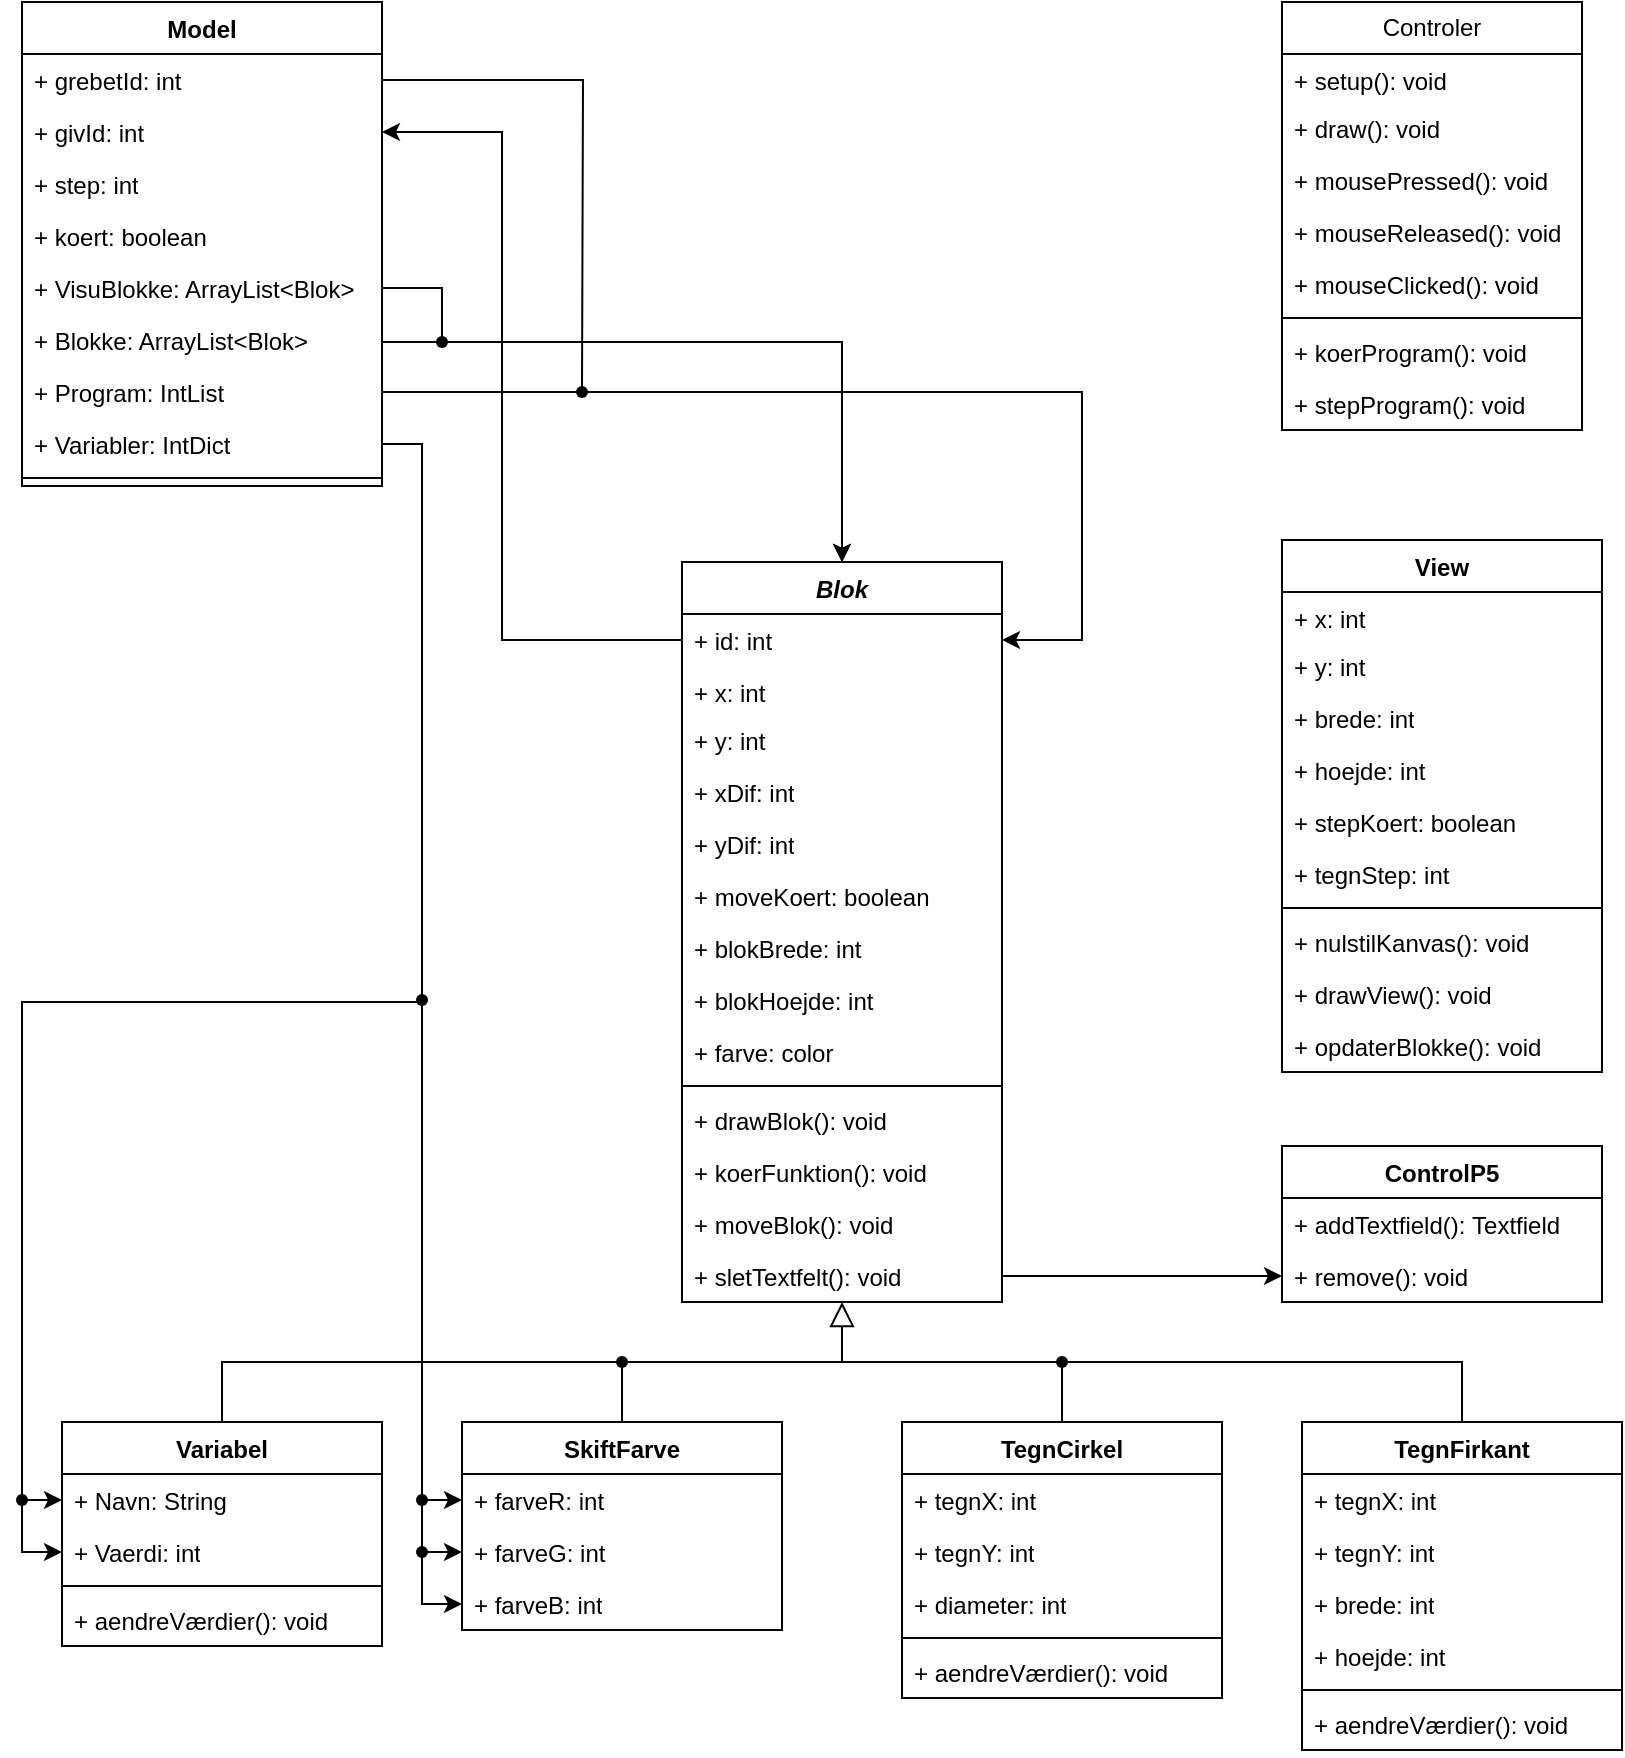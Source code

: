 <mxfile version="21.2.3" type="device">
  <diagram name="Page-1" id="9f46799a-70d6-7492-0946-bef42562c5a5">
    <mxGraphModel dx="1434" dy="764" grid="1" gridSize="10" guides="1" tooltips="1" connect="1" arrows="1" fold="1" page="1" pageScale="1" pageWidth="1169" pageHeight="827" background="none" math="0" shadow="0">
      <root>
        <mxCell id="0" />
        <mxCell id="1" parent="0" />
        <mxCell id="t3NvzQZPtjfAWo-f70tF-1" value="Model" style="swimlane;fontStyle=1;align=center;verticalAlign=top;childLayout=stackLayout;horizontal=1;startSize=26;horizontalStack=0;resizeParent=1;resizeParentMax=0;resizeLast=0;collapsible=1;marginBottom=0;whiteSpace=wrap;html=1;" parent="1" vertex="1">
          <mxGeometry x="150" y="80" width="180" height="242" as="geometry" />
        </mxCell>
        <mxCell id="0pC_KLCwlzHPXZs8cdxg-98" style="edgeStyle=orthogonalEdgeStyle;rounded=0;orthogonalLoop=1;jettySize=auto;html=1;endArrow=none;endFill=0;strokeColor=default;targetPerimeterSpacing=0;" parent="t3NvzQZPtjfAWo-f70tF-1" source="t3NvzQZPtjfAWo-f70tF-2" edge="1">
          <mxGeometry relative="1" as="geometry">
            <mxPoint x="280" y="195" as="targetPoint" />
          </mxGeometry>
        </mxCell>
        <mxCell id="t3NvzQZPtjfAWo-f70tF-2" value="+ grebetId: int" style="text;strokeColor=none;fillColor=none;align=left;verticalAlign=top;spacingLeft=4;spacingRight=4;overflow=hidden;rotatable=0;points=[[0,0.5],[1,0.5]];portConstraint=eastwest;whiteSpace=wrap;html=1;" parent="t3NvzQZPtjfAWo-f70tF-1" vertex="1">
          <mxGeometry y="26" width="180" height="26" as="geometry" />
        </mxCell>
        <mxCell id="0pC_KLCwlzHPXZs8cdxg-9" value="+ givId: int" style="text;strokeColor=none;fillColor=none;align=left;verticalAlign=top;spacingLeft=4;spacingRight=4;overflow=hidden;rotatable=0;points=[[0,0.5],[1,0.5]];portConstraint=eastwest;whiteSpace=wrap;html=1;" parent="t3NvzQZPtjfAWo-f70tF-1" vertex="1">
          <mxGeometry y="52" width="180" height="26" as="geometry" />
        </mxCell>
        <mxCell id="0pC_KLCwlzHPXZs8cdxg-10" value="+ step: int" style="text;strokeColor=none;fillColor=none;align=left;verticalAlign=top;spacingLeft=4;spacingRight=4;overflow=hidden;rotatable=0;points=[[0,0.5],[1,0.5]];portConstraint=eastwest;whiteSpace=wrap;html=1;" parent="t3NvzQZPtjfAWo-f70tF-1" vertex="1">
          <mxGeometry y="78" width="180" height="26" as="geometry" />
        </mxCell>
        <mxCell id="0pC_KLCwlzHPXZs8cdxg-11" value="+ koert: boolean" style="text;strokeColor=none;fillColor=none;align=left;verticalAlign=top;spacingLeft=4;spacingRight=4;overflow=hidden;rotatable=0;points=[[0,0.5],[1,0.5]];portConstraint=eastwest;whiteSpace=wrap;html=1;" parent="t3NvzQZPtjfAWo-f70tF-1" vertex="1">
          <mxGeometry y="104" width="180" height="26" as="geometry" />
        </mxCell>
        <mxCell id="0pC_KLCwlzHPXZs8cdxg-12" value="+ VisuBlokke: ArrayList&amp;lt;Blok&amp;gt;" style="text;strokeColor=none;fillColor=none;align=left;verticalAlign=top;spacingLeft=4;spacingRight=4;overflow=hidden;rotatable=0;points=[[0,0.5],[1,0.5]];portConstraint=eastwest;whiteSpace=wrap;html=1;" parent="t3NvzQZPtjfAWo-f70tF-1" vertex="1">
          <mxGeometry y="130" width="180" height="26" as="geometry" />
        </mxCell>
        <mxCell id="0pC_KLCwlzHPXZs8cdxg-13" value="+ Blokke: ArrayList&amp;lt;Blok&amp;gt;" style="text;strokeColor=none;fillColor=none;align=left;verticalAlign=top;spacingLeft=4;spacingRight=4;overflow=hidden;rotatable=0;points=[[0,0.5],[1,0.5]];portConstraint=eastwest;whiteSpace=wrap;html=1;" parent="t3NvzQZPtjfAWo-f70tF-1" vertex="1">
          <mxGeometry y="156" width="180" height="26" as="geometry" />
        </mxCell>
        <mxCell id="0pC_KLCwlzHPXZs8cdxg-14" value="+ Program: IntList" style="text;strokeColor=none;fillColor=none;align=left;verticalAlign=top;spacingLeft=4;spacingRight=4;overflow=hidden;rotatable=0;points=[[0,0.5],[1,0.5]];portConstraint=eastwest;whiteSpace=wrap;html=1;" parent="t3NvzQZPtjfAWo-f70tF-1" vertex="1">
          <mxGeometry y="182" width="180" height="26" as="geometry" />
        </mxCell>
        <mxCell id="0pC_KLCwlzHPXZs8cdxg-27" value="+ Variabler: IntDict" style="text;strokeColor=none;fillColor=none;align=left;verticalAlign=top;spacingLeft=4;spacingRight=4;overflow=hidden;rotatable=0;points=[[0,0.5],[1,0.5]];portConstraint=eastwest;whiteSpace=wrap;html=1;" parent="t3NvzQZPtjfAWo-f70tF-1" vertex="1">
          <mxGeometry y="208" width="180" height="26" as="geometry" />
        </mxCell>
        <mxCell id="t3NvzQZPtjfAWo-f70tF-3" value="" style="line;strokeWidth=1;fillColor=none;align=left;verticalAlign=middle;spacingTop=-1;spacingLeft=3;spacingRight=3;rotatable=0;labelPosition=right;points=[];portConstraint=eastwest;strokeColor=inherit;" parent="t3NvzQZPtjfAWo-f70tF-1" vertex="1">
          <mxGeometry y="234" width="180" height="8" as="geometry" />
        </mxCell>
        <mxCell id="0pC_KLCwlzHPXZs8cdxg-1" value="Controler" style="swimlane;fontStyle=0;childLayout=stackLayout;horizontal=1;startSize=26;fillColor=none;horizontalStack=0;resizeParent=1;resizeParentMax=0;resizeLast=0;collapsible=1;marginBottom=0;whiteSpace=wrap;html=1;" parent="1" vertex="1">
          <mxGeometry x="780" y="80" width="150" height="214" as="geometry" />
        </mxCell>
        <mxCell id="0pC_KLCwlzHPXZs8cdxg-2" value="+ setup(): void" style="text;strokeColor=none;fillColor=none;align=left;verticalAlign=top;spacingLeft=4;spacingRight=4;overflow=hidden;rotatable=0;points=[[0,0.5],[1,0.5]];portConstraint=eastwest;whiteSpace=wrap;html=1;" parent="0pC_KLCwlzHPXZs8cdxg-1" vertex="1">
          <mxGeometry y="26" width="150" height="24" as="geometry" />
        </mxCell>
        <mxCell id="0pC_KLCwlzHPXZs8cdxg-3" value="+ draw(): void" style="text;strokeColor=none;fillColor=none;align=left;verticalAlign=top;spacingLeft=4;spacingRight=4;overflow=hidden;rotatable=0;points=[[0,0.5],[1,0.5]];portConstraint=eastwest;whiteSpace=wrap;html=1;" parent="0pC_KLCwlzHPXZs8cdxg-1" vertex="1">
          <mxGeometry y="50" width="150" height="26" as="geometry" />
        </mxCell>
        <mxCell id="0pC_KLCwlzHPXZs8cdxg-6" value="+ mousePressed(): void" style="text;strokeColor=none;fillColor=none;align=left;verticalAlign=top;spacingLeft=4;spacingRight=4;overflow=hidden;rotatable=0;points=[[0,0.5],[1,0.5]];portConstraint=eastwest;whiteSpace=wrap;html=1;" parent="0pC_KLCwlzHPXZs8cdxg-1" vertex="1">
          <mxGeometry y="76" width="150" height="26" as="geometry" />
        </mxCell>
        <mxCell id="0pC_KLCwlzHPXZs8cdxg-7" value="+ mouseReleased(): void" style="text;strokeColor=none;fillColor=none;align=left;verticalAlign=top;spacingLeft=4;spacingRight=4;overflow=hidden;rotatable=0;points=[[0,0.5],[1,0.5]];portConstraint=eastwest;whiteSpace=wrap;html=1;" parent="0pC_KLCwlzHPXZs8cdxg-1" vertex="1">
          <mxGeometry y="102" width="150" height="26" as="geometry" />
        </mxCell>
        <mxCell id="0pC_KLCwlzHPXZs8cdxg-8" value="+ mouseClicked(): void" style="text;strokeColor=none;fillColor=none;align=left;verticalAlign=top;spacingLeft=4;spacingRight=4;overflow=hidden;rotatable=0;points=[[0,0.5],[1,0.5]];portConstraint=eastwest;whiteSpace=wrap;html=1;" parent="0pC_KLCwlzHPXZs8cdxg-1" vertex="1">
          <mxGeometry y="128" width="150" height="26" as="geometry" />
        </mxCell>
        <mxCell id="FvDCITJafVos53yp0LAK-23" value="" style="line;strokeWidth=1;fillColor=none;align=left;verticalAlign=middle;spacingTop=-1;spacingLeft=3;spacingRight=3;rotatable=0;labelPosition=right;points=[];portConstraint=eastwest;strokeColor=inherit;" vertex="1" parent="0pC_KLCwlzHPXZs8cdxg-1">
          <mxGeometry y="154" width="150" height="8" as="geometry" />
        </mxCell>
        <mxCell id="t3NvzQZPtjfAWo-f70tF-4" value="+ koerProgram(): void" style="text;strokeColor=none;fillColor=none;align=left;verticalAlign=top;spacingLeft=4;spacingRight=4;overflow=hidden;rotatable=0;points=[[0,0.5],[1,0.5]];portConstraint=eastwest;whiteSpace=wrap;html=1;" parent="0pC_KLCwlzHPXZs8cdxg-1" vertex="1">
          <mxGeometry y="162" width="150" height="26" as="geometry" />
        </mxCell>
        <mxCell id="0pC_KLCwlzHPXZs8cdxg-41" value="+ stepProgram(): void" style="text;strokeColor=none;fillColor=none;align=left;verticalAlign=top;spacingLeft=4;spacingRight=4;overflow=hidden;rotatable=0;points=[[0,0.5],[1,0.5]];portConstraint=eastwest;whiteSpace=wrap;html=1;" parent="0pC_KLCwlzHPXZs8cdxg-1" vertex="1">
          <mxGeometry y="188" width="150" height="26" as="geometry" />
        </mxCell>
        <mxCell id="0pC_KLCwlzHPXZs8cdxg-34" value="View" style="swimlane;fontStyle=1;align=center;verticalAlign=top;childLayout=stackLayout;horizontal=1;startSize=26;horizontalStack=0;resizeParent=1;resizeParentMax=0;resizeLast=0;collapsible=1;marginBottom=0;whiteSpace=wrap;html=1;" parent="1" vertex="1">
          <mxGeometry x="780" y="349" width="160" height="266" as="geometry" />
        </mxCell>
        <mxCell id="0pC_KLCwlzHPXZs8cdxg-29" value="+ x: int" style="text;strokeColor=none;fillColor=none;align=left;verticalAlign=top;spacingLeft=4;spacingRight=4;overflow=hidden;rotatable=0;points=[[0,0.5],[1,0.5]];portConstraint=eastwest;whiteSpace=wrap;html=1;" parent="0pC_KLCwlzHPXZs8cdxg-34" vertex="1">
          <mxGeometry y="26" width="160" height="24" as="geometry" />
        </mxCell>
        <mxCell id="0pC_KLCwlzHPXZs8cdxg-30" value="+ y: int" style="text;strokeColor=none;fillColor=none;align=left;verticalAlign=top;spacingLeft=4;spacingRight=4;overflow=hidden;rotatable=0;points=[[0,0.5],[1,0.5]];portConstraint=eastwest;whiteSpace=wrap;html=1;" parent="0pC_KLCwlzHPXZs8cdxg-34" vertex="1">
          <mxGeometry y="50" width="160" height="26" as="geometry" />
        </mxCell>
        <mxCell id="0pC_KLCwlzHPXZs8cdxg-31" value="+ brede: int" style="text;strokeColor=none;fillColor=none;align=left;verticalAlign=top;spacingLeft=4;spacingRight=4;overflow=hidden;rotatable=0;points=[[0,0.5],[1,0.5]];portConstraint=eastwest;whiteSpace=wrap;html=1;" parent="0pC_KLCwlzHPXZs8cdxg-34" vertex="1">
          <mxGeometry y="76" width="160" height="26" as="geometry" />
        </mxCell>
        <mxCell id="0pC_KLCwlzHPXZs8cdxg-32" value="+ hoejde: int" style="text;strokeColor=none;fillColor=none;align=left;verticalAlign=top;spacingLeft=4;spacingRight=4;overflow=hidden;rotatable=0;points=[[0,0.5],[1,0.5]];portConstraint=eastwest;whiteSpace=wrap;html=1;" parent="0pC_KLCwlzHPXZs8cdxg-34" vertex="1">
          <mxGeometry y="102" width="160" height="26" as="geometry" />
        </mxCell>
        <mxCell id="0pC_KLCwlzHPXZs8cdxg-38" value="+ stepKoert: boolean" style="text;strokeColor=none;fillColor=none;align=left;verticalAlign=top;spacingLeft=4;spacingRight=4;overflow=hidden;rotatable=0;points=[[0,0.5],[1,0.5]];portConstraint=eastwest;whiteSpace=wrap;html=1;" parent="0pC_KLCwlzHPXZs8cdxg-34" vertex="1">
          <mxGeometry y="128" width="160" height="26" as="geometry" />
        </mxCell>
        <mxCell id="0pC_KLCwlzHPXZs8cdxg-39" value="+ tegnStep: int" style="text;strokeColor=none;fillColor=none;align=left;verticalAlign=top;spacingLeft=4;spacingRight=4;overflow=hidden;rotatable=0;points=[[0,0.5],[1,0.5]];portConstraint=eastwest;whiteSpace=wrap;html=1;" parent="0pC_KLCwlzHPXZs8cdxg-34" vertex="1">
          <mxGeometry y="154" width="160" height="26" as="geometry" />
        </mxCell>
        <mxCell id="0pC_KLCwlzHPXZs8cdxg-36" value="" style="line;strokeWidth=1;fillColor=none;align=left;verticalAlign=middle;spacingTop=-1;spacingLeft=3;spacingRight=3;rotatable=0;labelPosition=right;points=[];portConstraint=eastwest;strokeColor=inherit;" parent="0pC_KLCwlzHPXZs8cdxg-34" vertex="1">
          <mxGeometry y="180" width="160" height="8" as="geometry" />
        </mxCell>
        <mxCell id="FvDCITJafVos53yp0LAK-24" value="+&amp;nbsp;nulstilKanvas(): void" style="text;strokeColor=none;fillColor=none;align=left;verticalAlign=top;spacingLeft=4;spacingRight=4;overflow=hidden;rotatable=0;points=[[0,0.5],[1,0.5]];portConstraint=eastwest;whiteSpace=wrap;html=1;" vertex="1" parent="0pC_KLCwlzHPXZs8cdxg-34">
          <mxGeometry y="188" width="160" height="26" as="geometry" />
        </mxCell>
        <mxCell id="0pC_KLCwlzHPXZs8cdxg-37" value="+ drawView(): void" style="text;strokeColor=none;fillColor=none;align=left;verticalAlign=top;spacingLeft=4;spacingRight=4;overflow=hidden;rotatable=0;points=[[0,0.5],[1,0.5]];portConstraint=eastwest;whiteSpace=wrap;html=1;" parent="0pC_KLCwlzHPXZs8cdxg-34" vertex="1">
          <mxGeometry y="214" width="160" height="26" as="geometry" />
        </mxCell>
        <mxCell id="0pC_KLCwlzHPXZs8cdxg-40" value="+ opdaterBlokke(): void" style="text;strokeColor=none;fillColor=none;align=left;verticalAlign=top;spacingLeft=4;spacingRight=4;overflow=hidden;rotatable=0;points=[[0,0.5],[1,0.5]];portConstraint=eastwest;whiteSpace=wrap;html=1;" parent="0pC_KLCwlzHPXZs8cdxg-34" vertex="1">
          <mxGeometry y="240" width="160" height="26" as="geometry" />
        </mxCell>
        <mxCell id="0pC_KLCwlzHPXZs8cdxg-42" value="&lt;i&gt;Blok&lt;/i&gt;" style="swimlane;fontStyle=1;align=center;verticalAlign=top;childLayout=stackLayout;horizontal=1;startSize=26;horizontalStack=0;resizeParent=1;resizeParentMax=0;resizeLast=0;collapsible=1;marginBottom=0;whiteSpace=wrap;html=1;" parent="1" vertex="1">
          <mxGeometry x="480" y="360" width="160" height="370" as="geometry" />
        </mxCell>
        <mxCell id="0pC_KLCwlzHPXZs8cdxg-50" value="+ id: int" style="text;strokeColor=none;fillColor=none;align=left;verticalAlign=top;spacingLeft=4;spacingRight=4;overflow=hidden;rotatable=0;points=[[0,0.5],[1,0.5]];portConstraint=eastwest;whiteSpace=wrap;html=1;" parent="0pC_KLCwlzHPXZs8cdxg-42" vertex="1">
          <mxGeometry y="26" width="160" height="26" as="geometry" />
        </mxCell>
        <mxCell id="0pC_KLCwlzHPXZs8cdxg-46" value="+ x: int" style="text;strokeColor=none;fillColor=none;align=left;verticalAlign=top;spacingLeft=4;spacingRight=4;overflow=hidden;rotatable=0;points=[[0,0.5],[1,0.5]];portConstraint=eastwest;whiteSpace=wrap;html=1;" parent="0pC_KLCwlzHPXZs8cdxg-42" vertex="1">
          <mxGeometry y="52" width="160" height="24" as="geometry" />
        </mxCell>
        <mxCell id="0pC_KLCwlzHPXZs8cdxg-47" value="+ y: int" style="text;strokeColor=none;fillColor=none;align=left;verticalAlign=top;spacingLeft=4;spacingRight=4;overflow=hidden;rotatable=0;points=[[0,0.5],[1,0.5]];portConstraint=eastwest;whiteSpace=wrap;html=1;" parent="0pC_KLCwlzHPXZs8cdxg-42" vertex="1">
          <mxGeometry y="76" width="160" height="26" as="geometry" />
        </mxCell>
        <mxCell id="0pC_KLCwlzHPXZs8cdxg-52" value="+ xDif: int" style="text;strokeColor=none;fillColor=none;align=left;verticalAlign=top;spacingLeft=4;spacingRight=4;overflow=hidden;rotatable=0;points=[[0,0.5],[1,0.5]];portConstraint=eastwest;whiteSpace=wrap;html=1;" parent="0pC_KLCwlzHPXZs8cdxg-42" vertex="1">
          <mxGeometry y="102" width="160" height="26" as="geometry" />
        </mxCell>
        <mxCell id="0pC_KLCwlzHPXZs8cdxg-53" value="+ yDif: int" style="text;strokeColor=none;fillColor=none;align=left;verticalAlign=top;spacingLeft=4;spacingRight=4;overflow=hidden;rotatable=0;points=[[0,0.5],[1,0.5]];portConstraint=eastwest;whiteSpace=wrap;html=1;" parent="0pC_KLCwlzHPXZs8cdxg-42" vertex="1">
          <mxGeometry y="128" width="160" height="26" as="geometry" />
        </mxCell>
        <mxCell id="0pC_KLCwlzHPXZs8cdxg-54" value="+ moveKoert: boolean" style="text;strokeColor=none;fillColor=none;align=left;verticalAlign=top;spacingLeft=4;spacingRight=4;overflow=hidden;rotatable=0;points=[[0,0.5],[1,0.5]];portConstraint=eastwest;whiteSpace=wrap;html=1;" parent="0pC_KLCwlzHPXZs8cdxg-42" vertex="1">
          <mxGeometry y="154" width="160" height="26" as="geometry" />
        </mxCell>
        <mxCell id="0pC_KLCwlzHPXZs8cdxg-48" value="+ blokBrede: int" style="text;strokeColor=none;fillColor=none;align=left;verticalAlign=top;spacingLeft=4;spacingRight=4;overflow=hidden;rotatable=0;points=[[0,0.5],[1,0.5]];portConstraint=eastwest;whiteSpace=wrap;html=1;" parent="0pC_KLCwlzHPXZs8cdxg-42" vertex="1">
          <mxGeometry y="180" width="160" height="26" as="geometry" />
        </mxCell>
        <mxCell id="0pC_KLCwlzHPXZs8cdxg-49" value="+ blokHoejde: int" style="text;strokeColor=none;fillColor=none;align=left;verticalAlign=top;spacingLeft=4;spacingRight=4;overflow=hidden;rotatable=0;points=[[0,0.5],[1,0.5]];portConstraint=eastwest;whiteSpace=wrap;html=1;" parent="0pC_KLCwlzHPXZs8cdxg-42" vertex="1">
          <mxGeometry y="206" width="160" height="26" as="geometry" />
        </mxCell>
        <mxCell id="0pC_KLCwlzHPXZs8cdxg-51" value="+ farve: color" style="text;strokeColor=none;fillColor=none;align=left;verticalAlign=top;spacingLeft=4;spacingRight=4;overflow=hidden;rotatable=0;points=[[0,0.5],[1,0.5]];portConstraint=eastwest;whiteSpace=wrap;html=1;" parent="0pC_KLCwlzHPXZs8cdxg-42" vertex="1">
          <mxGeometry y="232" width="160" height="26" as="geometry" />
        </mxCell>
        <mxCell id="0pC_KLCwlzHPXZs8cdxg-44" value="" style="line;strokeWidth=1;fillColor=none;align=left;verticalAlign=middle;spacingTop=-1;spacingLeft=3;spacingRight=3;rotatable=0;labelPosition=right;points=[];portConstraint=eastwest;strokeColor=inherit;" parent="0pC_KLCwlzHPXZs8cdxg-42" vertex="1">
          <mxGeometry y="258" width="160" height="8" as="geometry" />
        </mxCell>
        <mxCell id="0pC_KLCwlzHPXZs8cdxg-45" value="+ drawBlok(): void" style="text;strokeColor=none;fillColor=none;align=left;verticalAlign=top;spacingLeft=4;spacingRight=4;overflow=hidden;rotatable=0;points=[[0,0.5],[1,0.5]];portConstraint=eastwest;whiteSpace=wrap;html=1;" parent="0pC_KLCwlzHPXZs8cdxg-42" vertex="1">
          <mxGeometry y="266" width="160" height="26" as="geometry" />
        </mxCell>
        <mxCell id="0pC_KLCwlzHPXZs8cdxg-55" value="+ koerFunktion(): void" style="text;strokeColor=none;fillColor=none;align=left;verticalAlign=top;spacingLeft=4;spacingRight=4;overflow=hidden;rotatable=0;points=[[0,0.5],[1,0.5]];portConstraint=eastwest;whiteSpace=wrap;html=1;" parent="0pC_KLCwlzHPXZs8cdxg-42" vertex="1">
          <mxGeometry y="292" width="160" height="26" as="geometry" />
        </mxCell>
        <mxCell id="0pC_KLCwlzHPXZs8cdxg-56" value="+ moveBlok(): void" style="text;strokeColor=none;fillColor=none;align=left;verticalAlign=top;spacingLeft=4;spacingRight=4;overflow=hidden;rotatable=0;points=[[0,0.5],[1,0.5]];portConstraint=eastwest;whiteSpace=wrap;html=1;" parent="0pC_KLCwlzHPXZs8cdxg-42" vertex="1">
          <mxGeometry y="318" width="160" height="26" as="geometry" />
        </mxCell>
        <mxCell id="0pC_KLCwlzHPXZs8cdxg-57" value="+&amp;nbsp;sletTextfelt(): void" style="text;strokeColor=none;fillColor=none;align=left;verticalAlign=top;spacingLeft=4;spacingRight=4;overflow=hidden;rotatable=0;points=[[0,0.5],[1,0.5]];portConstraint=eastwest;whiteSpace=wrap;html=1;" parent="0pC_KLCwlzHPXZs8cdxg-42" vertex="1">
          <mxGeometry y="344" width="160" height="26" as="geometry" />
        </mxCell>
        <mxCell id="0pC_KLCwlzHPXZs8cdxg-85" style="edgeStyle=orthogonalEdgeStyle;rounded=0;orthogonalLoop=1;jettySize=auto;html=1;endArrow=block;endFill=0;jumpSize=6;strokeWidth=1;endSize=10;targetPerimeterSpacing=0;" parent="1" source="0pC_KLCwlzHPXZs8cdxg-58" target="0pC_KLCwlzHPXZs8cdxg-42" edge="1">
          <mxGeometry relative="1" as="geometry">
            <mxPoint x="650" y="710" as="targetPoint" />
            <Array as="points">
              <mxPoint x="870" y="760" />
              <mxPoint x="560" y="760" />
            </Array>
          </mxGeometry>
        </mxCell>
        <mxCell id="0pC_KLCwlzHPXZs8cdxg-58" value="TegnFirkant" style="swimlane;fontStyle=1;align=center;verticalAlign=top;childLayout=stackLayout;horizontal=1;startSize=26;horizontalStack=0;resizeParent=1;resizeParentMax=0;resizeLast=0;collapsible=1;marginBottom=0;whiteSpace=wrap;html=1;" parent="1" vertex="1">
          <mxGeometry x="790" y="790" width="160" height="164" as="geometry" />
        </mxCell>
        <mxCell id="0pC_KLCwlzHPXZs8cdxg-59" value="+ tegnX: int" style="text;strokeColor=none;fillColor=none;align=left;verticalAlign=top;spacingLeft=4;spacingRight=4;overflow=hidden;rotatable=0;points=[[0,0.5],[1,0.5]];portConstraint=eastwest;whiteSpace=wrap;html=1;" parent="0pC_KLCwlzHPXZs8cdxg-58" vertex="1">
          <mxGeometry y="26" width="160" height="26" as="geometry" />
        </mxCell>
        <mxCell id="0pC_KLCwlzHPXZs8cdxg-62" value="+ tegnY: int" style="text;strokeColor=none;fillColor=none;align=left;verticalAlign=top;spacingLeft=4;spacingRight=4;overflow=hidden;rotatable=0;points=[[0,0.5],[1,0.5]];portConstraint=eastwest;whiteSpace=wrap;html=1;" parent="0pC_KLCwlzHPXZs8cdxg-58" vertex="1">
          <mxGeometry y="52" width="160" height="26" as="geometry" />
        </mxCell>
        <mxCell id="0pC_KLCwlzHPXZs8cdxg-63" value="+ brede: int" style="text;strokeColor=none;fillColor=none;align=left;verticalAlign=top;spacingLeft=4;spacingRight=4;overflow=hidden;rotatable=0;points=[[0,0.5],[1,0.5]];portConstraint=eastwest;whiteSpace=wrap;html=1;" parent="0pC_KLCwlzHPXZs8cdxg-58" vertex="1">
          <mxGeometry y="78" width="160" height="26" as="geometry" />
        </mxCell>
        <mxCell id="0pC_KLCwlzHPXZs8cdxg-64" value="+ hoejde: int" style="text;strokeColor=none;fillColor=none;align=left;verticalAlign=top;spacingLeft=4;spacingRight=4;overflow=hidden;rotatable=0;points=[[0,0.5],[1,0.5]];portConstraint=eastwest;whiteSpace=wrap;html=1;" parent="0pC_KLCwlzHPXZs8cdxg-58" vertex="1">
          <mxGeometry y="104" width="160" height="26" as="geometry" />
        </mxCell>
        <mxCell id="0pC_KLCwlzHPXZs8cdxg-60" value="" style="line;strokeWidth=1;fillColor=none;align=left;verticalAlign=middle;spacingTop=-1;spacingLeft=3;spacingRight=3;rotatable=0;labelPosition=right;points=[];portConstraint=eastwest;strokeColor=inherit;" parent="0pC_KLCwlzHPXZs8cdxg-58" vertex="1">
          <mxGeometry y="130" width="160" height="8" as="geometry" />
        </mxCell>
        <mxCell id="0pC_KLCwlzHPXZs8cdxg-61" value="+ aendreVærdier(): void" style="text;strokeColor=none;fillColor=none;align=left;verticalAlign=top;spacingLeft=4;spacingRight=4;overflow=hidden;rotatable=0;points=[[0,0.5],[1,0.5]];portConstraint=eastwest;whiteSpace=wrap;html=1;" parent="0pC_KLCwlzHPXZs8cdxg-58" vertex="1">
          <mxGeometry y="138" width="160" height="26" as="geometry" />
        </mxCell>
        <mxCell id="0pC_KLCwlzHPXZs8cdxg-101" style="edgeStyle=orthogonalEdgeStyle;rounded=0;orthogonalLoop=1;jettySize=auto;html=1;endArrow=none;endFill=0;" parent="1" source="0pC_KLCwlzHPXZs8cdxg-65" edge="1">
          <mxGeometry relative="1" as="geometry">
            <mxPoint x="670" y="760" as="targetPoint" />
          </mxGeometry>
        </mxCell>
        <mxCell id="0pC_KLCwlzHPXZs8cdxg-65" value="TegnCirkel" style="swimlane;fontStyle=1;align=center;verticalAlign=top;childLayout=stackLayout;horizontal=1;startSize=26;horizontalStack=0;resizeParent=1;resizeParentMax=0;resizeLast=0;collapsible=1;marginBottom=0;whiteSpace=wrap;html=1;" parent="1" vertex="1">
          <mxGeometry x="590" y="790" width="160" height="138" as="geometry" />
        </mxCell>
        <mxCell id="0pC_KLCwlzHPXZs8cdxg-66" value="+ tegnX: int" style="text;strokeColor=none;fillColor=none;align=left;verticalAlign=top;spacingLeft=4;spacingRight=4;overflow=hidden;rotatable=0;points=[[0,0.5],[1,0.5]];portConstraint=eastwest;whiteSpace=wrap;html=1;" parent="0pC_KLCwlzHPXZs8cdxg-65" vertex="1">
          <mxGeometry y="26" width="160" height="26" as="geometry" />
        </mxCell>
        <mxCell id="0pC_KLCwlzHPXZs8cdxg-67" value="+ tegnY: int" style="text;strokeColor=none;fillColor=none;align=left;verticalAlign=top;spacingLeft=4;spacingRight=4;overflow=hidden;rotatable=0;points=[[0,0.5],[1,0.5]];portConstraint=eastwest;whiteSpace=wrap;html=1;" parent="0pC_KLCwlzHPXZs8cdxg-65" vertex="1">
          <mxGeometry y="52" width="160" height="26" as="geometry" />
        </mxCell>
        <mxCell id="0pC_KLCwlzHPXZs8cdxg-69" value="+ diameter: int" style="text;strokeColor=none;fillColor=none;align=left;verticalAlign=top;spacingLeft=4;spacingRight=4;overflow=hidden;rotatable=0;points=[[0,0.5],[1,0.5]];portConstraint=eastwest;whiteSpace=wrap;html=1;" parent="0pC_KLCwlzHPXZs8cdxg-65" vertex="1">
          <mxGeometry y="78" width="160" height="26" as="geometry" />
        </mxCell>
        <mxCell id="0pC_KLCwlzHPXZs8cdxg-70" value="" style="line;strokeWidth=1;fillColor=none;align=left;verticalAlign=middle;spacingTop=-1;spacingLeft=3;spacingRight=3;rotatable=0;labelPosition=right;points=[];portConstraint=eastwest;strokeColor=inherit;" parent="0pC_KLCwlzHPXZs8cdxg-65" vertex="1">
          <mxGeometry y="104" width="160" height="8" as="geometry" />
        </mxCell>
        <mxCell id="0pC_KLCwlzHPXZs8cdxg-71" value="+ aendreVærdier(): void" style="text;strokeColor=none;fillColor=none;align=left;verticalAlign=top;spacingLeft=4;spacingRight=4;overflow=hidden;rotatable=0;points=[[0,0.5],[1,0.5]];portConstraint=eastwest;whiteSpace=wrap;html=1;" parent="0pC_KLCwlzHPXZs8cdxg-65" vertex="1">
          <mxGeometry y="112" width="160" height="26" as="geometry" />
        </mxCell>
        <mxCell id="0pC_KLCwlzHPXZs8cdxg-100" style="edgeStyle=orthogonalEdgeStyle;rounded=0;orthogonalLoop=1;jettySize=auto;html=1;endArrow=none;endFill=0;" parent="1" source="0pC_KLCwlzHPXZs8cdxg-72" edge="1">
          <mxGeometry relative="1" as="geometry">
            <mxPoint x="450" y="760" as="targetPoint" />
          </mxGeometry>
        </mxCell>
        <mxCell id="0pC_KLCwlzHPXZs8cdxg-72" value="SkiftFarve" style="swimlane;fontStyle=1;align=center;verticalAlign=top;childLayout=stackLayout;horizontal=1;startSize=26;horizontalStack=0;resizeParent=1;resizeParentMax=0;resizeLast=0;collapsible=1;marginBottom=0;whiteSpace=wrap;html=1;" parent="1" vertex="1">
          <mxGeometry x="370" y="790" width="160" height="104" as="geometry" />
        </mxCell>
        <mxCell id="0pC_KLCwlzHPXZs8cdxg-73" value="+ farveR: int" style="text;strokeColor=none;fillColor=none;align=left;verticalAlign=top;spacingLeft=4;spacingRight=4;overflow=hidden;rotatable=0;points=[[0,0.5],[1,0.5]];portConstraint=eastwest;whiteSpace=wrap;html=1;" parent="0pC_KLCwlzHPXZs8cdxg-72" vertex="1">
          <mxGeometry y="26" width="160" height="26" as="geometry" />
        </mxCell>
        <mxCell id="0pC_KLCwlzHPXZs8cdxg-74" value="+ farveG: int" style="text;strokeColor=none;fillColor=none;align=left;verticalAlign=top;spacingLeft=4;spacingRight=4;overflow=hidden;rotatable=0;points=[[0,0.5],[1,0.5]];portConstraint=eastwest;whiteSpace=wrap;html=1;" parent="0pC_KLCwlzHPXZs8cdxg-72" vertex="1">
          <mxGeometry y="52" width="160" height="26" as="geometry" />
        </mxCell>
        <mxCell id="0pC_KLCwlzHPXZs8cdxg-75" value="+ farveB: int" style="text;strokeColor=none;fillColor=none;align=left;verticalAlign=top;spacingLeft=4;spacingRight=4;overflow=hidden;rotatable=0;points=[[0,0.5],[1,0.5]];portConstraint=eastwest;whiteSpace=wrap;html=1;" parent="0pC_KLCwlzHPXZs8cdxg-72" vertex="1">
          <mxGeometry y="78" width="160" height="26" as="geometry" />
        </mxCell>
        <mxCell id="0pC_KLCwlzHPXZs8cdxg-99" style="edgeStyle=orthogonalEdgeStyle;rounded=0;orthogonalLoop=1;jettySize=auto;html=1;endArrow=none;endFill=0;" parent="1" source="0pC_KLCwlzHPXZs8cdxg-78" edge="1">
          <mxGeometry relative="1" as="geometry">
            <mxPoint x="560" y="760" as="targetPoint" />
            <Array as="points">
              <mxPoint x="250" y="760" />
            </Array>
          </mxGeometry>
        </mxCell>
        <mxCell id="0pC_KLCwlzHPXZs8cdxg-78" value="Variabel" style="swimlane;fontStyle=1;align=center;verticalAlign=top;childLayout=stackLayout;horizontal=1;startSize=26;horizontalStack=0;resizeParent=1;resizeParentMax=0;resizeLast=0;collapsible=1;marginBottom=0;whiteSpace=wrap;html=1;" parent="1" vertex="1">
          <mxGeometry x="170" y="790" width="160" height="112" as="geometry" />
        </mxCell>
        <mxCell id="0pC_KLCwlzHPXZs8cdxg-79" value="+ Navn: String" style="text;strokeColor=none;fillColor=none;align=left;verticalAlign=top;spacingLeft=4;spacingRight=4;overflow=hidden;rotatable=0;points=[[0,0.5],[1,0.5]];portConstraint=eastwest;whiteSpace=wrap;html=1;" parent="0pC_KLCwlzHPXZs8cdxg-78" vertex="1">
          <mxGeometry y="26" width="160" height="26" as="geometry" />
        </mxCell>
        <mxCell id="0pC_KLCwlzHPXZs8cdxg-80" value="+ Vaerdi: int" style="text;strokeColor=none;fillColor=none;align=left;verticalAlign=top;spacingLeft=4;spacingRight=4;overflow=hidden;rotatable=0;points=[[0,0.5],[1,0.5]];portConstraint=eastwest;whiteSpace=wrap;html=1;" parent="0pC_KLCwlzHPXZs8cdxg-78" vertex="1">
          <mxGeometry y="52" width="160" height="26" as="geometry" />
        </mxCell>
        <mxCell id="0pC_KLCwlzHPXZs8cdxg-82" value="" style="line;strokeWidth=1;fillColor=none;align=left;verticalAlign=middle;spacingTop=-1;spacingLeft=3;spacingRight=3;rotatable=0;labelPosition=right;points=[];portConstraint=eastwest;strokeColor=inherit;" parent="0pC_KLCwlzHPXZs8cdxg-78" vertex="1">
          <mxGeometry y="78" width="160" height="8" as="geometry" />
        </mxCell>
        <mxCell id="0pC_KLCwlzHPXZs8cdxg-83" value="+ aendreVærdier(): void" style="text;strokeColor=none;fillColor=none;align=left;verticalAlign=top;spacingLeft=4;spacingRight=4;overflow=hidden;rotatable=0;points=[[0,0.5],[1,0.5]];portConstraint=eastwest;whiteSpace=wrap;html=1;" parent="0pC_KLCwlzHPXZs8cdxg-78" vertex="1">
          <mxGeometry y="86" width="160" height="26" as="geometry" />
        </mxCell>
        <mxCell id="0pC_KLCwlzHPXZs8cdxg-94" style="edgeStyle=orthogonalEdgeStyle;rounded=0;orthogonalLoop=1;jettySize=auto;html=1;" parent="1" source="0pC_KLCwlzHPXZs8cdxg-50" target="0pC_KLCwlzHPXZs8cdxg-9" edge="1">
          <mxGeometry relative="1" as="geometry">
            <Array as="points">
              <mxPoint x="390" y="399" />
              <mxPoint x="390" y="145" />
            </Array>
          </mxGeometry>
        </mxCell>
        <mxCell id="0pC_KLCwlzHPXZs8cdxg-95" style="edgeStyle=orthogonalEdgeStyle;rounded=0;orthogonalLoop=1;jettySize=auto;html=1;" parent="1" source="0pC_KLCwlzHPXZs8cdxg-13" target="0pC_KLCwlzHPXZs8cdxg-42" edge="1">
          <mxGeometry relative="1" as="geometry">
            <Array as="points">
              <mxPoint x="560" y="250" />
            </Array>
          </mxGeometry>
        </mxCell>
        <mxCell id="0pC_KLCwlzHPXZs8cdxg-96" style="edgeStyle=orthogonalEdgeStyle;rounded=0;orthogonalLoop=1;jettySize=auto;html=1;" parent="1" source="0pC_KLCwlzHPXZs8cdxg-14" target="0pC_KLCwlzHPXZs8cdxg-50" edge="1">
          <mxGeometry relative="1" as="geometry">
            <Array as="points">
              <mxPoint x="680" y="275" />
              <mxPoint x="680" y="399" />
            </Array>
          </mxGeometry>
        </mxCell>
        <mxCell id="0pC_KLCwlzHPXZs8cdxg-102" style="edgeStyle=orthogonalEdgeStyle;rounded=0;orthogonalLoop=1;jettySize=auto;html=1;entryX=0;entryY=0.5;entryDx=0;entryDy=0;" parent="1" source="0pC_KLCwlzHPXZs8cdxg-27" target="0pC_KLCwlzHPXZs8cdxg-79" edge="1">
          <mxGeometry relative="1" as="geometry">
            <Array as="points">
              <mxPoint x="350" y="301" />
              <mxPoint x="350" y="580" />
              <mxPoint x="150" y="580" />
              <mxPoint x="150" y="829" />
            </Array>
          </mxGeometry>
        </mxCell>
        <mxCell id="0pC_KLCwlzHPXZs8cdxg-103" style="edgeStyle=orthogonalEdgeStyle;rounded=0;orthogonalLoop=1;jettySize=auto;html=1;" parent="1" source="0pC_KLCwlzHPXZs8cdxg-27" target="0pC_KLCwlzHPXZs8cdxg-80" edge="1">
          <mxGeometry relative="1" as="geometry">
            <Array as="points">
              <mxPoint x="350" y="301" />
              <mxPoint x="350" y="580" />
              <mxPoint x="150" y="580" />
              <mxPoint x="150" y="855" />
            </Array>
          </mxGeometry>
        </mxCell>
        <mxCell id="0pC_KLCwlzHPXZs8cdxg-104" style="edgeStyle=orthogonalEdgeStyle;rounded=0;orthogonalLoop=1;jettySize=auto;html=1;" parent="1" source="0pC_KLCwlzHPXZs8cdxg-27" target="0pC_KLCwlzHPXZs8cdxg-73" edge="1">
          <mxGeometry relative="1" as="geometry" />
        </mxCell>
        <mxCell id="0pC_KLCwlzHPXZs8cdxg-105" style="edgeStyle=orthogonalEdgeStyle;rounded=0;orthogonalLoop=1;jettySize=auto;html=1;entryX=0;entryY=0.5;entryDx=0;entryDy=0;" parent="1" source="0pC_KLCwlzHPXZs8cdxg-27" target="0pC_KLCwlzHPXZs8cdxg-74" edge="1">
          <mxGeometry relative="1" as="geometry" />
        </mxCell>
        <mxCell id="0pC_KLCwlzHPXZs8cdxg-106" style="edgeStyle=orthogonalEdgeStyle;rounded=0;orthogonalLoop=1;jettySize=auto;html=1;" parent="1" source="FvDCITJafVos53yp0LAK-7" target="0pC_KLCwlzHPXZs8cdxg-75" edge="1">
          <mxGeometry relative="1" as="geometry" />
        </mxCell>
        <mxCell id="0pC_KLCwlzHPXZs8cdxg-107" style="edgeStyle=orthogonalEdgeStyle;rounded=0;orthogonalLoop=1;jettySize=auto;html=1;" parent="1" source="0pC_KLCwlzHPXZs8cdxg-12" target="0pC_KLCwlzHPXZs8cdxg-42" edge="1">
          <mxGeometry relative="1" as="geometry">
            <Array as="points">
              <mxPoint x="360" y="223" />
              <mxPoint x="360" y="250" />
              <mxPoint x="560" y="250" />
            </Array>
          </mxGeometry>
        </mxCell>
        <mxCell id="FvDCITJafVos53yp0LAK-1" value="" style="shape=waypoint;sketch=0;fillStyle=solid;size=6;pointerEvents=1;points=[];fillColor=none;resizable=0;rotatable=0;perimeter=centerPerimeter;snapToPoint=1;" vertex="1" parent="1">
          <mxGeometry x="420" y="265" width="20" height="20" as="geometry" />
        </mxCell>
        <mxCell id="FvDCITJafVos53yp0LAK-6" value="" style="shape=waypoint;sketch=0;fillStyle=solid;size=6;pointerEvents=1;points=[];fillColor=none;resizable=0;rotatable=0;perimeter=centerPerimeter;snapToPoint=1;" vertex="1" parent="1">
          <mxGeometry x="350" y="240" width="20" height="20" as="geometry" />
        </mxCell>
        <mxCell id="FvDCITJafVos53yp0LAK-8" value="" style="edgeStyle=orthogonalEdgeStyle;rounded=0;orthogonalLoop=1;jettySize=auto;html=1;endArrow=none;endFill=0;" edge="1" parent="1" source="0pC_KLCwlzHPXZs8cdxg-27" target="FvDCITJafVos53yp0LAK-7">
          <mxGeometry relative="1" as="geometry">
            <mxPoint x="330" y="301" as="sourcePoint" />
            <mxPoint x="370" y="881" as="targetPoint" />
          </mxGeometry>
        </mxCell>
        <mxCell id="FvDCITJafVos53yp0LAK-7" value="" style="shape=waypoint;sketch=0;fillStyle=solid;size=6;pointerEvents=1;points=[];fillColor=none;resizable=0;rotatable=0;perimeter=centerPerimeter;snapToPoint=1;" vertex="1" parent="1">
          <mxGeometry x="340" y="569" width="20" height="20" as="geometry" />
        </mxCell>
        <mxCell id="FvDCITJafVos53yp0LAK-9" value="" style="shape=waypoint;sketch=0;fillStyle=solid;size=6;pointerEvents=1;points=[];fillColor=none;resizable=0;rotatable=0;perimeter=centerPerimeter;snapToPoint=1;" vertex="1" parent="1">
          <mxGeometry x="140" y="819" width="20" height="20" as="geometry" />
        </mxCell>
        <mxCell id="FvDCITJafVos53yp0LAK-10" value="" style="shape=waypoint;sketch=0;fillStyle=solid;size=6;pointerEvents=1;points=[];fillColor=none;resizable=0;rotatable=0;perimeter=centerPerimeter;snapToPoint=1;" vertex="1" parent="1">
          <mxGeometry x="340" y="819" width="20" height="20" as="geometry" />
        </mxCell>
        <mxCell id="FvDCITJafVos53yp0LAK-11" value="" style="shape=waypoint;sketch=0;fillStyle=solid;size=6;pointerEvents=1;points=[];fillColor=none;resizable=0;rotatable=0;perimeter=centerPerimeter;snapToPoint=1;" vertex="1" parent="1">
          <mxGeometry x="340" y="845" width="20" height="20" as="geometry" />
        </mxCell>
        <mxCell id="FvDCITJafVos53yp0LAK-12" value="" style="shape=waypoint;sketch=0;fillStyle=solid;size=6;pointerEvents=1;points=[];fillColor=none;resizable=0;rotatable=0;perimeter=centerPerimeter;snapToPoint=1;" vertex="1" parent="1">
          <mxGeometry x="440" y="750" width="20" height="20" as="geometry" />
        </mxCell>
        <mxCell id="FvDCITJafVos53yp0LAK-14" value="" style="shape=waypoint;sketch=0;fillStyle=solid;size=6;pointerEvents=1;points=[];fillColor=none;resizable=0;rotatable=0;perimeter=centerPerimeter;snapToPoint=1;" vertex="1" parent="1">
          <mxGeometry x="660" y="750" width="20" height="20" as="geometry" />
        </mxCell>
        <mxCell id="FvDCITJafVos53yp0LAK-15" value="ControlP5" style="swimlane;fontStyle=1;align=center;verticalAlign=top;childLayout=stackLayout;horizontal=1;startSize=26;horizontalStack=0;resizeParent=1;resizeParentMax=0;resizeLast=0;collapsible=1;marginBottom=0;whiteSpace=wrap;html=1;" vertex="1" parent="1">
          <mxGeometry x="780" y="652" width="160" height="78" as="geometry" />
        </mxCell>
        <mxCell id="FvDCITJafVos53yp0LAK-18" value="+ addTextfield():&amp;nbsp;Textfield" style="text;strokeColor=none;fillColor=none;align=left;verticalAlign=top;spacingLeft=4;spacingRight=4;overflow=hidden;rotatable=0;points=[[0,0.5],[1,0.5]];portConstraint=eastwest;whiteSpace=wrap;html=1;" vertex="1" parent="FvDCITJafVos53yp0LAK-15">
          <mxGeometry y="26" width="160" height="26" as="geometry" />
        </mxCell>
        <mxCell id="FvDCITJafVos53yp0LAK-19" value="+ remove(): void" style="text;strokeColor=none;fillColor=none;align=left;verticalAlign=top;spacingLeft=4;spacingRight=4;overflow=hidden;rotatable=0;points=[[0,0.5],[1,0.5]];portConstraint=eastwest;whiteSpace=wrap;html=1;" vertex="1" parent="FvDCITJafVos53yp0LAK-15">
          <mxGeometry y="52" width="160" height="26" as="geometry" />
        </mxCell>
        <mxCell id="FvDCITJafVos53yp0LAK-22" style="edgeStyle=orthogonalEdgeStyle;rounded=0;orthogonalLoop=1;jettySize=auto;html=1;endArrow=classic;endFill=1;" edge="1" parent="1" source="0pC_KLCwlzHPXZs8cdxg-57" target="FvDCITJafVos53yp0LAK-19">
          <mxGeometry relative="1" as="geometry" />
        </mxCell>
      </root>
    </mxGraphModel>
  </diagram>
</mxfile>
